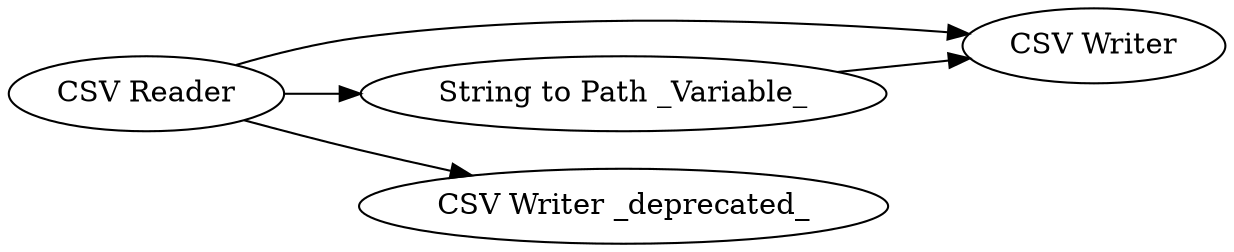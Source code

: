 digraph {
	1 -> 2
	1 -> 21
	1 -> 20
	21 -> 2
	1 [label="CSV Reader"]
	21 [label="String to Path _Variable_"]
	2 [label="CSV Writer"]
	20 [label="CSV Writer _deprecated_"]
	rankdir=LR
}
